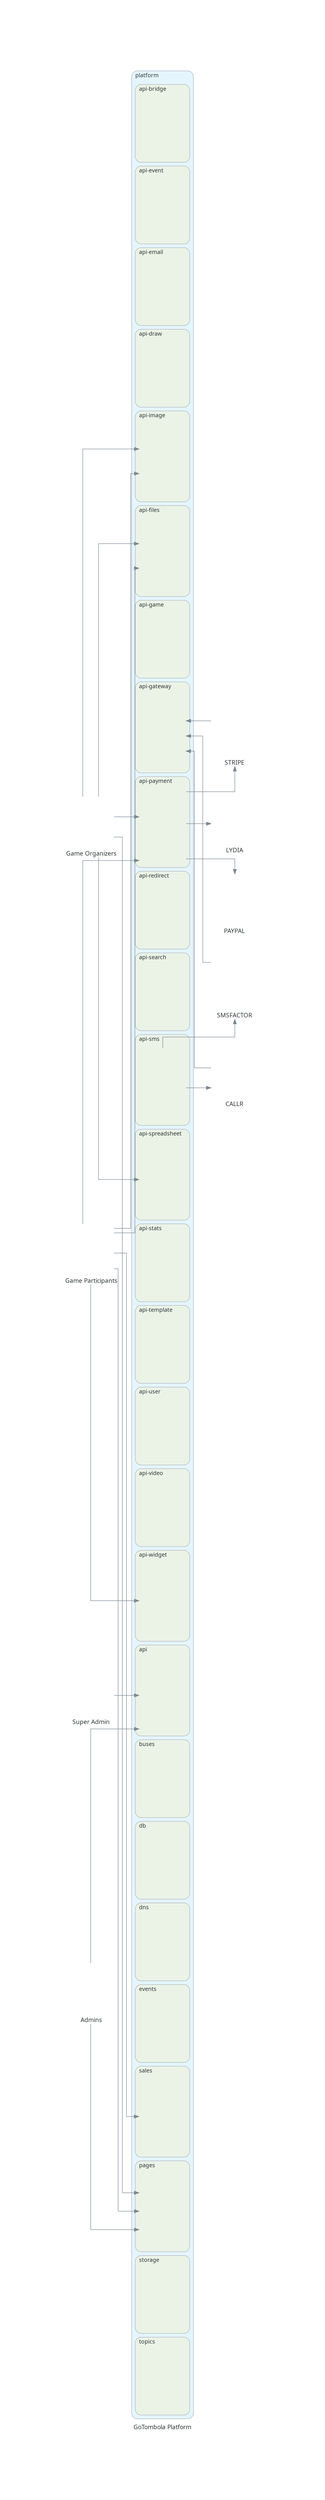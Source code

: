 digraph root {
	fontcolor="#2D3436";
	fontname="Sans-Serif";
	fontsize=13;
	label="GoTombola Platform";
	nodesep=0.6;
	pad=2;
	rankdir=LR;
	ranksep=0.75;
	splines=ortho;
	vmryqoes->tkcjooii[ color="#7B8894", dir=forward, fontcolor="#2D3436", fontname="Sans-Serif", fontsize=13 ];
	tynjicfn->jdsaplaa[ color="#7B8894", dir=forward, fontcolor="#2D3436", fontname="Sans-Serif", fontsize=13 ];
	jjtazizg->dvfdfngu[ color="#7B8894", dir=forward, fontcolor="#2D3436", fontname="Sans-Serif", fontsize=13 ];
	jdsaplaa->thjkdbny[ color="#7B8894", dir=forward, fontcolor="#2D3436", fontname="Sans-Serif", fontsize=13 ];
	tynjicfn->xzfqnjmg[ color="#7B8894", dir=forward, fontcolor="#2D3436", fontname="Sans-Serif", fontsize=13 ];
	tynjicfn->fjlymxiv[ color="#7B8894", dir=forward, fontcolor="#2D3436", fontname="Sans-Serif", fontsize=13 ];
	jdsaplaa->pdzmxixp[ color="#7B8894", dir=forward, fontcolor="#2D3436", fontname="Sans-Serif", fontsize=13 ];
	lqalljwc->lxemhfhh[ color="#7B8894", dir=forward, fontcolor="#2D3436", fontname="Sans-Serif", fontsize=13 ];
	vmryqoes->rfnggpbz[ color="#7B8894", dir=forward, fontcolor="#2D3436", fontname="Sans-Serif", fontsize=13 ];
	vmryqoes->xzfqnjmg[ color="#7B8894", dir=forward, fontcolor="#2D3436", fontname="Sans-Serif", fontsize=13 ];
	xcsdouxf->geqkquqz[ color="#7B8894", dir=forward, fontcolor="#2D3436", fontname="Sans-Serif", fontsize=13 ];
	tynjicfn->tfpffbpt[ color="#7B8894", dir=forward, fontcolor="#2D3436", fontname="Sans-Serif", fontsize=13 ];
	jjtazizg->xcsdouxf[ color="#7B8894", dir=forward, fontcolor="#2D3436", fontname="Sans-Serif", fontsize=13 ];
	thjkdbny->geqkquqz[ color="#7B8894", dir=forward, fontcolor="#2D3436", fontname="Sans-Serif", fontsize=13 ];
	vmryqoes->qkjrtxbl[ color="#7B8894", dir=forward, fontcolor="#2D3436", fontname="Sans-Serif", fontsize=13 ];
	tynjicfn->tkcjooii[ color="#7B8894", dir=forward, fontcolor="#2D3436", fontname="Sans-Serif", fontsize=13 ];
	vmryqoes->tfpffbpt[ color="#7B8894", dir=forward, fontcolor="#2D3436", fontname="Sans-Serif", fontsize=13 ];
	dvfdfngu->geqkquqz[ color="#7B8894", dir=forward, fontcolor="#2D3436", fontname="Sans-Serif", fontsize=13 ];
	vmryqoes->jdsaplaa[ color="#7B8894", dir=forward, fontcolor="#2D3436", fontname="Sans-Serif", fontsize=13 ];
	vpdrnvyt->lxemhfhh[ color="#7B8894", dir=forward, fontcolor="#2D3436", fontname="Sans-Serif", fontsize=13 ];
	lqalljwc->xzfqnjmg[ color="#7B8894", dir=forward, fontcolor="#2D3436", fontname="Sans-Serif", fontsize=13 ];
	jdsaplaa->jflqgfog[ color="#7B8894", dir=forward, fontcolor="#2D3436", fontname="Sans-Serif", fontsize=13 ];
	subgraph cluster_platform {
	bgcolor="#E5F5FD";
	fontcolor="#2D3436";
	fontname="Sans-Serif";
	fontsize=12;
	label=platform;
	labeljust=l;
	pencolor="#AEB6BE";
	shape=box;
	style=rounded;
	subgraph "clusterapi-bridge" {
	bgcolor="#EBF3E7";
	fontcolor="#2D3436";
	fontname="Sans-Serif";
	fontsize=12;
	label="api-bridge";
	labeljust=l;
	pencolor="#AEB6BE";
	shape=box;
	style=rounded;
	maeczfap [ fixedsize=true, fontcolor=white, fontname="Sans-Serif", fontsize=0, height=1.7999999999999998, image="assets/aws/compute/lambda.png", imagescale=true, label=_, labelloc=none, shape=none, style=rounded, width=1.4 ];

}
;
	subgraph "clusterapi-draw" {
	bgcolor="#EBF3E7";
	fontcolor="#2D3436";
	fontname="Sans-Serif";
	fontsize=12;
	label="api-draw";
	labeljust=l;
	pencolor="#AEB6BE";
	shape=box;
	style=rounded;
	kymityei [ fixedsize=true, fontcolor=white, fontname="Sans-Serif", fontsize=0, height=1.7999999999999998, image="assets/aws/compute/lambda.png", imagescale=true, label=_, labelloc=none, shape=none, style=rounded, width=1.4 ];

}
;
	subgraph "clusterapi-email" {
	bgcolor="#EBF3E7";
	fontcolor="#2D3436";
	fontname="Sans-Serif";
	fontsize=12;
	label="api-email";
	labeljust=l;
	pencolor="#AEB6BE";
	shape=box;
	style=rounded;
	ijdqcqbx [ fixedsize=true, fontcolor=white, fontname="Sans-Serif", fontsize=0, height=1.7999999999999998, image="assets/aws/compute/lambda.png", imagescale=true, label=_, labelloc=none, shape=none, style=rounded, width=1.4 ];

}
;
	subgraph "clusterapi-event" {
	bgcolor="#EBF3E7";
	fontcolor="#2D3436";
	fontname="Sans-Serif";
	fontsize=12;
	label="api-event";
	labeljust=l;
	pencolor="#AEB6BE";
	shape=box;
	style=rounded;
	bqrmdmwx [ fixedsize=true, fontcolor=white, fontname="Sans-Serif", fontsize=0, height=1.7999999999999998, image="assets/aws/compute/lambda.png", imagescale=true, label=_, labelloc=none, shape=none, style=rounded, width=1.4 ];

}
;
	subgraph "clusterapi-files" {
	bgcolor="#EBF3E7";
	fontcolor="#2D3436";
	fontname="Sans-Serif";
	fontsize=12;
	label="api-files";
	labeljust=l;
	pencolor="#AEB6BE";
	shape=box;
	style=rounded;
	tfpffbpt [ fixedsize=true, fontcolor=white, fontname="Sans-Serif", fontsize=0, height=2.1999999999999997, image="assets/aws/compute/lambda.png", imagescale=true, label=_, labelloc=none, shape=none, style=rounded, width=1.4 ];

}
;
	subgraph "clusterapi-game" {
	bgcolor="#EBF3E7";
	fontcolor="#2D3436";
	fontname="Sans-Serif";
	fontsize=12;
	label="api-game";
	labeljust=l;
	pencolor="#AEB6BE";
	shape=box;
	style=rounded;
	pfmnkxrl [ fixedsize=true, fontcolor=white, fontname="Sans-Serif", fontsize=0, height=1.7999999999999998, image="assets/aws/compute/lambda.png", imagescale=true, label=_, labelloc=none, shape=none, style=rounded, width=1.4 ];

}
;
	subgraph "clusterapi-gateway" {
	bgcolor="#EBF3E7";
	fontcolor="#2D3436";
	fontname="Sans-Serif";
	fontsize=12;
	label="api-gateway";
	labeljust=l;
	pencolor="#AEB6BE";
	shape=box;
	style=rounded;
	geqkquqz [ fixedsize=true, fontcolor=white, fontname="Sans-Serif", fontsize=0, height=2.1999999999999997, image="assets/aws/compute/lambda.png", imagescale=true, label=_, labelloc=none, shape=none, style=rounded, width=1.4 ];

}
;
	subgraph "clusterapi-image" {
	bgcolor="#EBF3E7";
	fontcolor="#2D3436";
	fontname="Sans-Serif";
	fontsize=12;
	label="api-image";
	labeljust=l;
	pencolor="#AEB6BE";
	shape=box;
	style=rounded;
	tkcjooii [ fixedsize=true, fontcolor=white, fontname="Sans-Serif", fontsize=0, height=2.1999999999999997, image="assets/aws/compute/lambda.png", imagescale=true, label=_, labelloc=none, shape=none, style=rounded, width=1.4 ];

}
;
	subgraph "clusterapi-payment" {
	bgcolor="#EBF3E7";
	fontcolor="#2D3436";
	fontname="Sans-Serif";
	fontsize=12;
	label="api-payment";
	labeljust=l;
	pencolor="#AEB6BE";
	shape=box;
	style=rounded;
	jdsaplaa [ fixedsize=true, fontcolor=white, fontname="Sans-Serif", fontsize=0, height=2.1999999999999997, image="assets/aws/compute/lambda.png", imagescale=true, label=_, labelloc=none, shape=none, style=rounded, width=1.4 ];

}
;
	subgraph "clusterapi-redirect" {
	bgcolor="#EBF3E7";
	fontcolor="#2D3436";
	fontname="Sans-Serif";
	fontsize=12;
	label="api-redirect";
	labeljust=l;
	pencolor="#AEB6BE";
	shape=box;
	style=rounded;
	ijggrpar [ fixedsize=true, fontcolor=white, fontname="Sans-Serif", fontsize=0, height=1.7999999999999998, image="assets/aws/compute/lambda.png", imagescale=true, label=_, labelloc=none, shape=none, style=rounded, width=1.4 ];

}
;
	subgraph "clusterapi-search" {
	bgcolor="#EBF3E7";
	fontcolor="#2D3436";
	fontname="Sans-Serif";
	fontsize=12;
	label="api-search";
	labeljust=l;
	pencolor="#AEB6BE";
	shape=box;
	style=rounded;
	gkqwwked [ fixedsize=true, fontcolor=white, fontname="Sans-Serif", fontsize=0, height=1.7999999999999998, image="assets/custom/aws-opensearch-cluster.png", imagescale=true, label=_, labelloc=none, shape=none, style=rounded, width=1.4 ];

}
;
	subgraph "clusterapi-sms" {
	bgcolor="#EBF3E7";
	fontcolor="#2D3436";
	fontname="Sans-Serif";
	fontsize=12;
	label="api-sms";
	labeljust=l;
	pencolor="#AEB6BE";
	shape=box;
	style=rounded;
	jjtazizg [ fixedsize=true, fontcolor=white, fontname="Sans-Serif", fontsize=0, height=2.1999999999999997, image="assets/aws/compute/lambda.png", imagescale=true, label=_, labelloc=none, shape=none, style=rounded, width=1.4 ];

}
;
	subgraph "clusterapi-spreadsheet" {
	bgcolor="#EBF3E7";
	fontcolor="#2D3436";
	fontname="Sans-Serif";
	fontsize=12;
	label="api-spreadsheet";
	labeljust=l;
	pencolor="#AEB6BE";
	shape=box;
	style=rounded;
	fjlymxiv [ fixedsize=true, fontcolor=white, fontname="Sans-Serif", fontsize=0, height=2.1999999999999997, image="assets/aws/compute/lambda.png", imagescale=true, label=_, labelloc=none, shape=none, style=rounded, width=1.4 ];

}
;
	subgraph "clusterapi-stats" {
	bgcolor="#EBF3E7";
	fontcolor="#2D3436";
	fontname="Sans-Serif";
	fontsize=12;
	label="api-stats";
	labeljust=l;
	pencolor="#AEB6BE";
	shape=box;
	style=rounded;
	fzfnfgoo [ fixedsize=true, fontcolor=white, fontname="Sans-Serif", fontsize=0, height=1.7999999999999998, image="assets/aws/compute/lambda.png", imagescale=true, label=_, labelloc=none, shape=none, style=rounded, width=1.4 ];

}
;
	subgraph "clusterapi-template" {
	bgcolor="#EBF3E7";
	fontcolor="#2D3436";
	fontname="Sans-Serif";
	fontsize=12;
	label="api-template";
	labeljust=l;
	pencolor="#AEB6BE";
	shape=box;
	style=rounded;
	fhtzspgl [ fixedsize=true, fontcolor=white, fontname="Sans-Serif", fontsize=0, height=1.7999999999999998, image="assets/aws/compute/lambda.png", imagescale=true, label=_, labelloc=none, shape=none, style=rounded, width=1.4 ];

}
;
	subgraph "clusterapi-user" {
	bgcolor="#EBF3E7";
	fontcolor="#2D3436";
	fontname="Sans-Serif";
	fontsize=12;
	label="api-user";
	labeljust=l;
	pencolor="#AEB6BE";
	shape=box;
	style=rounded;
	izojejvn [ fixedsize=true, fontcolor=white, fontname="Sans-Serif", fontsize=0, height=1.7999999999999998, image="assets/aws/compute/lambda.png", imagescale=true, label=_, labelloc=none, shape=none, style=rounded, width=1.4 ];

}
;
	subgraph "clusterapi-video" {
	bgcolor="#EBF3E7";
	fontcolor="#2D3436";
	fontname="Sans-Serif";
	fontsize=12;
	label="api-video";
	labeljust=l;
	pencolor="#AEB6BE";
	shape=box;
	style=rounded;
	vpghoulr [ fixedsize=true, fontcolor=white, fontname="Sans-Serif", fontsize=0, height=1.7999999999999998, image="assets/aws/compute/lambda.png", imagescale=true, label=_, labelloc=none, shape=none, style=rounded, width=1.4 ];

}
;
	subgraph "clusterapi-widget" {
	bgcolor="#EBF3E7";
	fontcolor="#2D3436";
	fontname="Sans-Serif";
	fontsize=12;
	label="api-widget";
	labeljust=l;
	pencolor="#AEB6BE";
	shape=box;
	style=rounded;
	qkjrtxbl [ fixedsize=true, fontcolor=white, fontname="Sans-Serif", fontsize=0, height=2.1999999999999997, image="assets/aws/compute/lambda.png", imagescale=true, label=_, labelloc=none, shape=none, style=rounded, width=1.4 ];

}
;
	subgraph clusterapi {
	bgcolor="#EBF3E7";
	fontcolor="#2D3436";
	fontname="Sans-Serif";
	fontsize=12;
	label=api;
	labeljust=l;
	pencolor="#AEB6BE";
	shape=box;
	style=rounded;
	lxemhfhh [ fixedsize=true, fontcolor=white, fontname="Sans-Serif", fontsize=0, height=2.1999999999999997, image="assets/aws/compute/lambda.png", imagescale=true, label=_, labelloc=none, shape=none, style=rounded, width=1.4 ];

}
;
	subgraph clusterbuses {
	bgcolor="#EBF3E7";
	fontcolor="#2D3436";
	fontname="Sans-Serif";
	fontsize=12;
	label=buses;
	labeljust=l;
	pencolor="#AEB6BE";
	shape=box;
	style=rounded;
	nbumkjzl [ fixedsize=true, fontcolor=white, fontname="Sans-Serif", fontsize=0, height=1.7999999999999998, image="assets/aws/integration/eventbridge.png", imagescale=true, label=_, labelloc=none, shape=none, style=rounded, width=1.4 ];

}
;
	subgraph clusterdb {
	bgcolor="#EBF3E7";
	fontcolor="#2D3436";
	fontname="Sans-Serif";
	fontsize=12;
	label=db;
	labeljust=l;
	pencolor="#AEB6BE";
	shape=box;
	style=rounded;
	kqxqrprp [ fixedsize=true, fontcolor=white, fontname="Sans-Serif", fontsize=0, height=1.7999999999999998, image="assets/aws/database/dynamodb-table.png", imagescale=true, label=_, labelloc=none, shape=none, style=rounded, width=1.4 ];

}
;
	subgraph clusterdns {
	bgcolor="#EBF3E7";
	fontcolor="#2D3436";
	fontname="Sans-Serif";
	fontsize=12;
	label=dns;
	labeljust=l;
	pencolor="#AEB6BE";
	shape=box;
	style=rounded;
	wyqzlcob [ fixedsize=true, fontcolor=white, fontname="Sans-Serif", fontsize=0, height=1.7999999999999998, image="assets/aws/network/route-53.png", imagescale=true, label=_, labelloc=none, shape=none, style=rounded, width=1.4 ];

}
;
	subgraph clusterevents {
	bgcolor="#EBF3E7";
	fontcolor="#2D3436";
	fontname="Sans-Serif";
	fontsize=12;
	label=events;
	labeljust=l;
	pencolor="#AEB6BE";
	shape=box;
	style=rounded;
	asfpdpbz [ fixedsize=true, fontcolor=white, fontname="Sans-Serif", fontsize=0, height=1.7999999999999998, image="assets/aws/compute/lambda.png", imagescale=true, label=_, labelloc=none, shape=none, style=rounded, width=1.4 ];

}
;
	subgraph clusterpages {
	bgcolor="#EBF3E7";
	fontcolor="#2D3436";
	fontname="Sans-Serif";
	fontsize=12;
	label=pages;
	labeljust=l;
	pencolor="#AEB6BE";
	shape=box;
	style=rounded;
	xzfqnjmg [ fixedsize=true, fontcolor=white, fontname="Sans-Serif", fontsize=0, height=2.1999999999999997, image="assets/aws/compute/lambda.png", imagescale=true, label=_, labelloc=none, shape=none, style=rounded, width=1.4 ];

}
;
	subgraph clustersales {
	bgcolor="#EBF3E7";
	fontcolor="#2D3436";
	fontname="Sans-Serif";
	fontsize=12;
	label=sales;
	labeljust=l;
	pencolor="#AEB6BE";
	shape=box;
	style=rounded;
	rfnggpbz [ fixedsize=true, fontcolor=white, fontname="Sans-Serif", fontsize=0, height=2.1999999999999997, image="assets/aws/compute/lambda.png", imagescale=true, label=_, labelloc=none, shape=none, style=rounded, width=1.4 ];

}
;
	subgraph clusterstorage {
	bgcolor="#EBF3E7";
	fontcolor="#2D3436";
	fontname="Sans-Serif";
	fontsize=12;
	label=storage;
	labeljust=l;
	pencolor="#AEB6BE";
	shape=box;
	style=rounded;
	kglcfamn [ fixedsize=true, fontcolor=white, fontname="Sans-Serif", fontsize=0, height=1.7999999999999998, image="assets/aws/storage/simple-storage-service-s3.png", imagescale=true, label=_, labelloc=none, shape=none, style=rounded, width=1.4 ];

}
;
	subgraph clustertopics {
	bgcolor="#EBF3E7";
	fontcolor="#2D3436";
	fontname="Sans-Serif";
	fontsize=12;
	label=topics;
	labeljust=l;
	pencolor="#AEB6BE";
	shape=box;
	style=rounded;
	zbnyukgp [ fixedsize=true, fontcolor=white, fontname="Sans-Serif", fontsize=0, height=1.7999999999999998, image="assets/aws/integration/simple-notification-service-sns.png", imagescale=true, label=_, labelloc=none, shape=none, style=rounded, width=1.4 ];

}
;

}
;
	dvfdfngu [ fixedsize=true, fontcolor="#2D3436", fontname="Sans-Serif", fontsize=13, height=1.7999999999999998, image="assets/custom/partner-callr.png", imagescale=true, label=CALLR, labelloc=b, shape=none, style=rounded, width=1.4 ];
	jflqgfog [ fixedsize=true, fontcolor="#2D3436", fontname="Sans-Serif", fontsize=13, height=1.7999999999999998, image="assets/custom/partner-lydia.png", imagescale=true, label=LYDIA, labelloc=b, shape=none, style=rounded, width=1.4 ];
	lqalljwc [ fixedsize=true, fontcolor="#2D3436", fontname="Sans-Serif", fontsize=13, height=1.7999999999999998, image="assets/aws/general/users.png", imagescale=true, label=" Admins", labelloc=b, shape=none, style=rounded, width=1.4 ];
	pdzmxixp [ fixedsize=true, fontcolor="#2D3436", fontname="Sans-Serif", fontsize=13, height=1.7999999999999998, image="assets/custom/partner-paypal.png", imagescale=true, label=PAYPAL, labelloc=b, shape=none, style=rounded, width=1.4 ];
	thjkdbny [ fixedsize=true, fontcolor="#2D3436", fontname="Sans-Serif", fontsize=13, height=1.7999999999999998, image="assets/custom/partner-stripe.png", imagescale=true, label=STRIPE, labelloc=b, shape=none, style=rounded, width=1.4 ];
	tynjicfn [ fixedsize=true, fontcolor="#2D3436", fontname="Sans-Serif", fontsize=13, height=1.7999999999999998, image="assets/aws/general/users.png", imagescale=true, label=" Game Organizers", labelloc=b, shape=none, style=rounded, width=1.4 ];
	vmryqoes [ fixedsize=true, fontcolor="#2D3436", fontname="Sans-Serif", fontsize=13, height=1.7999999999999998, image="assets/aws/general/users.png", imagescale=true, label=" Game Participants", labelloc=b, shape=none, style=rounded, width=1.4 ];
	vpdrnvyt [ fixedsize=true, fontcolor="#2D3436", fontname="Sans-Serif", fontsize=13, height=1.7999999999999998, image="assets/aws/general/user.png", imagescale=true, label=" Super Admin", labelloc=b, shape=none, style=rounded, width=1.4 ];
	xcsdouxf [ fixedsize=true, fontcolor="#2D3436", fontname="Sans-Serif", fontsize=13, height=1.7999999999999998, image="assets/custom/partner-smsfactor.png", imagescale=true, label=SMSFACTOR, labelloc=b, shape=none, style=rounded, width=1.4 ];

}
